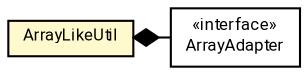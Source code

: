 #!/usr/local/bin/dot
#
# Class diagram 
# Generated by UMLGraph version R5_7_2-60-g0e99a6 (http://www.spinellis.gr/umlgraph/)
#

digraph G {
	graph [fontnames="svg"]
	edge [fontname="Roboto",fontsize=7,labelfontname="Roboto",labelfontsize=7,color="black"];
	node [fontname="Roboto",fontcolor="black",fontsize=8,shape=plaintext,margin=0,width=0,height=0];
	nodesep=0.15;
	ranksep=0.25;
	rankdir=LR;
	// de.lmu.ifi.dbs.elki.utilities.datastructures.arraylike.ArrayLikeUtil
	c1611775 [label=<<table title="de.lmu.ifi.dbs.elki.utilities.datastructures.arraylike.ArrayLikeUtil" border="0" cellborder="1" cellspacing="0" cellpadding="2" bgcolor="lemonChiffon" href="ArrayLikeUtil.html" target="_parent">
		<tr><td><table border="0" cellspacing="0" cellpadding="1">
		<tr><td align="center" balign="center"> <font face="Roboto">ArrayLikeUtil</font> </td></tr>
		</table></td></tr>
		</table>>, URL="ArrayLikeUtil.html"];
	// de.lmu.ifi.dbs.elki.utilities.datastructures.arraylike.ArrayAdapter<T, A>
	c1612800 [label=<<table title="de.lmu.ifi.dbs.elki.utilities.datastructures.arraylike.ArrayAdapter" border="0" cellborder="1" cellspacing="0" cellpadding="2" href="ArrayAdapter.html" target="_parent">
		<tr><td><table border="0" cellspacing="0" cellpadding="1">
		<tr><td align="center" balign="center"> &#171;interface&#187; </td></tr>
		<tr><td align="center" balign="center"> <font face="Roboto">ArrayAdapter</font> </td></tr>
		</table></td></tr>
		</table>>, URL="ArrayAdapter.html"];
	// de.lmu.ifi.dbs.elki.utilities.datastructures.arraylike.ArrayLikeUtil composed de.lmu.ifi.dbs.elki.utilities.datastructures.arraylike.ArrayAdapter<T, A>
	c1611775 -> c1612800 [arrowhead=none,arrowtail=diamond,dir=back,weight=6];
}

